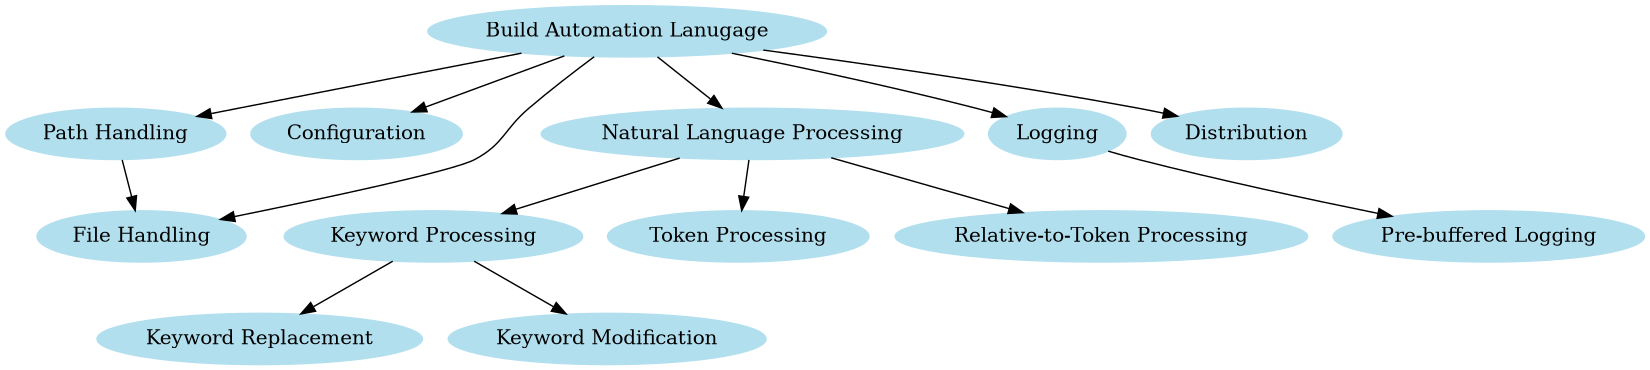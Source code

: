 digraph build_automation_language{
   // styling
   size="11";
   node [color=lightblue2, style=filled];

   // 1st to 2nd level node transitions
   bal -> ph;
   bal -> cfg;
   bal -> nlp;
   bal -> log;
   bal -> fh;
   bal -> dist;

   // 2nd to 3rd level node transitions
   ph -> fh;
   nlp -> kwdp;
   nlp -> tp;
   nlp -> rkwp;
   log -> pblog;

   // 3rd to 4th level node transitions
   kwdp -> kwr;
   kwdp -> kwm;

// 1st level nodes
bal [label="Build Automation Lanugage"];

// 2nd level nodes (left to right)
ph [label="Path Handling", URL="../design_languages/build_automation_language.html#path-handling"];
cfg [label="Configuration", URL="../design_languages/build_automation_language.html#configuration"];
nlp [label="Natural Language Processing"];
log [label="Logging"];
dist [label="Distribution"];

// 3rd level nodes (left to right)
fh [label="File Handling", URL="../design_languages/build_automation_language.html#file-handling"];
kwdp [label="Keyword Processing"];
tp [label="Token Processing"];
rkwp [label="Relative-to-Token Processing"];
pblog [label="Pre-buffered Logging"];

// 4th level nodes (left to right)
kwr [label="Keyword Replacement"];
kwm [label="Keyword Modification"];
}
